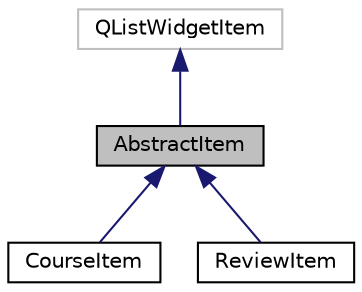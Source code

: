 digraph "AbstractItem"
{
 // LATEX_PDF_SIZE
  edge [fontname="Helvetica",fontsize="10",labelfontname="Helvetica",labelfontsize="10"];
  node [fontname="Helvetica",fontsize="10",shape=record];
  Node1 [label="AbstractItem",height=0.2,width=0.4,color="black", fillcolor="grey75", style="filled", fontcolor="black",tooltip=" "];
  Node2 -> Node1 [dir="back",color="midnightblue",fontsize="10",style="solid"];
  Node2 [label="QListWidgetItem",height=0.2,width=0.4,color="grey75", fillcolor="white", style="filled",tooltip=" "];
  Node1 -> Node3 [dir="back",color="midnightblue",fontsize="10",style="solid"];
  Node3 [label="CourseItem",height=0.2,width=0.4,color="black", fillcolor="white", style="filled",URL="$classCourseItem.html",tooltip=" "];
  Node1 -> Node4 [dir="back",color="midnightblue",fontsize="10",style="solid"];
  Node4 [label="ReviewItem",height=0.2,width=0.4,color="black", fillcolor="white", style="filled",URL="$classReviewItem.html",tooltip=" "];
}
